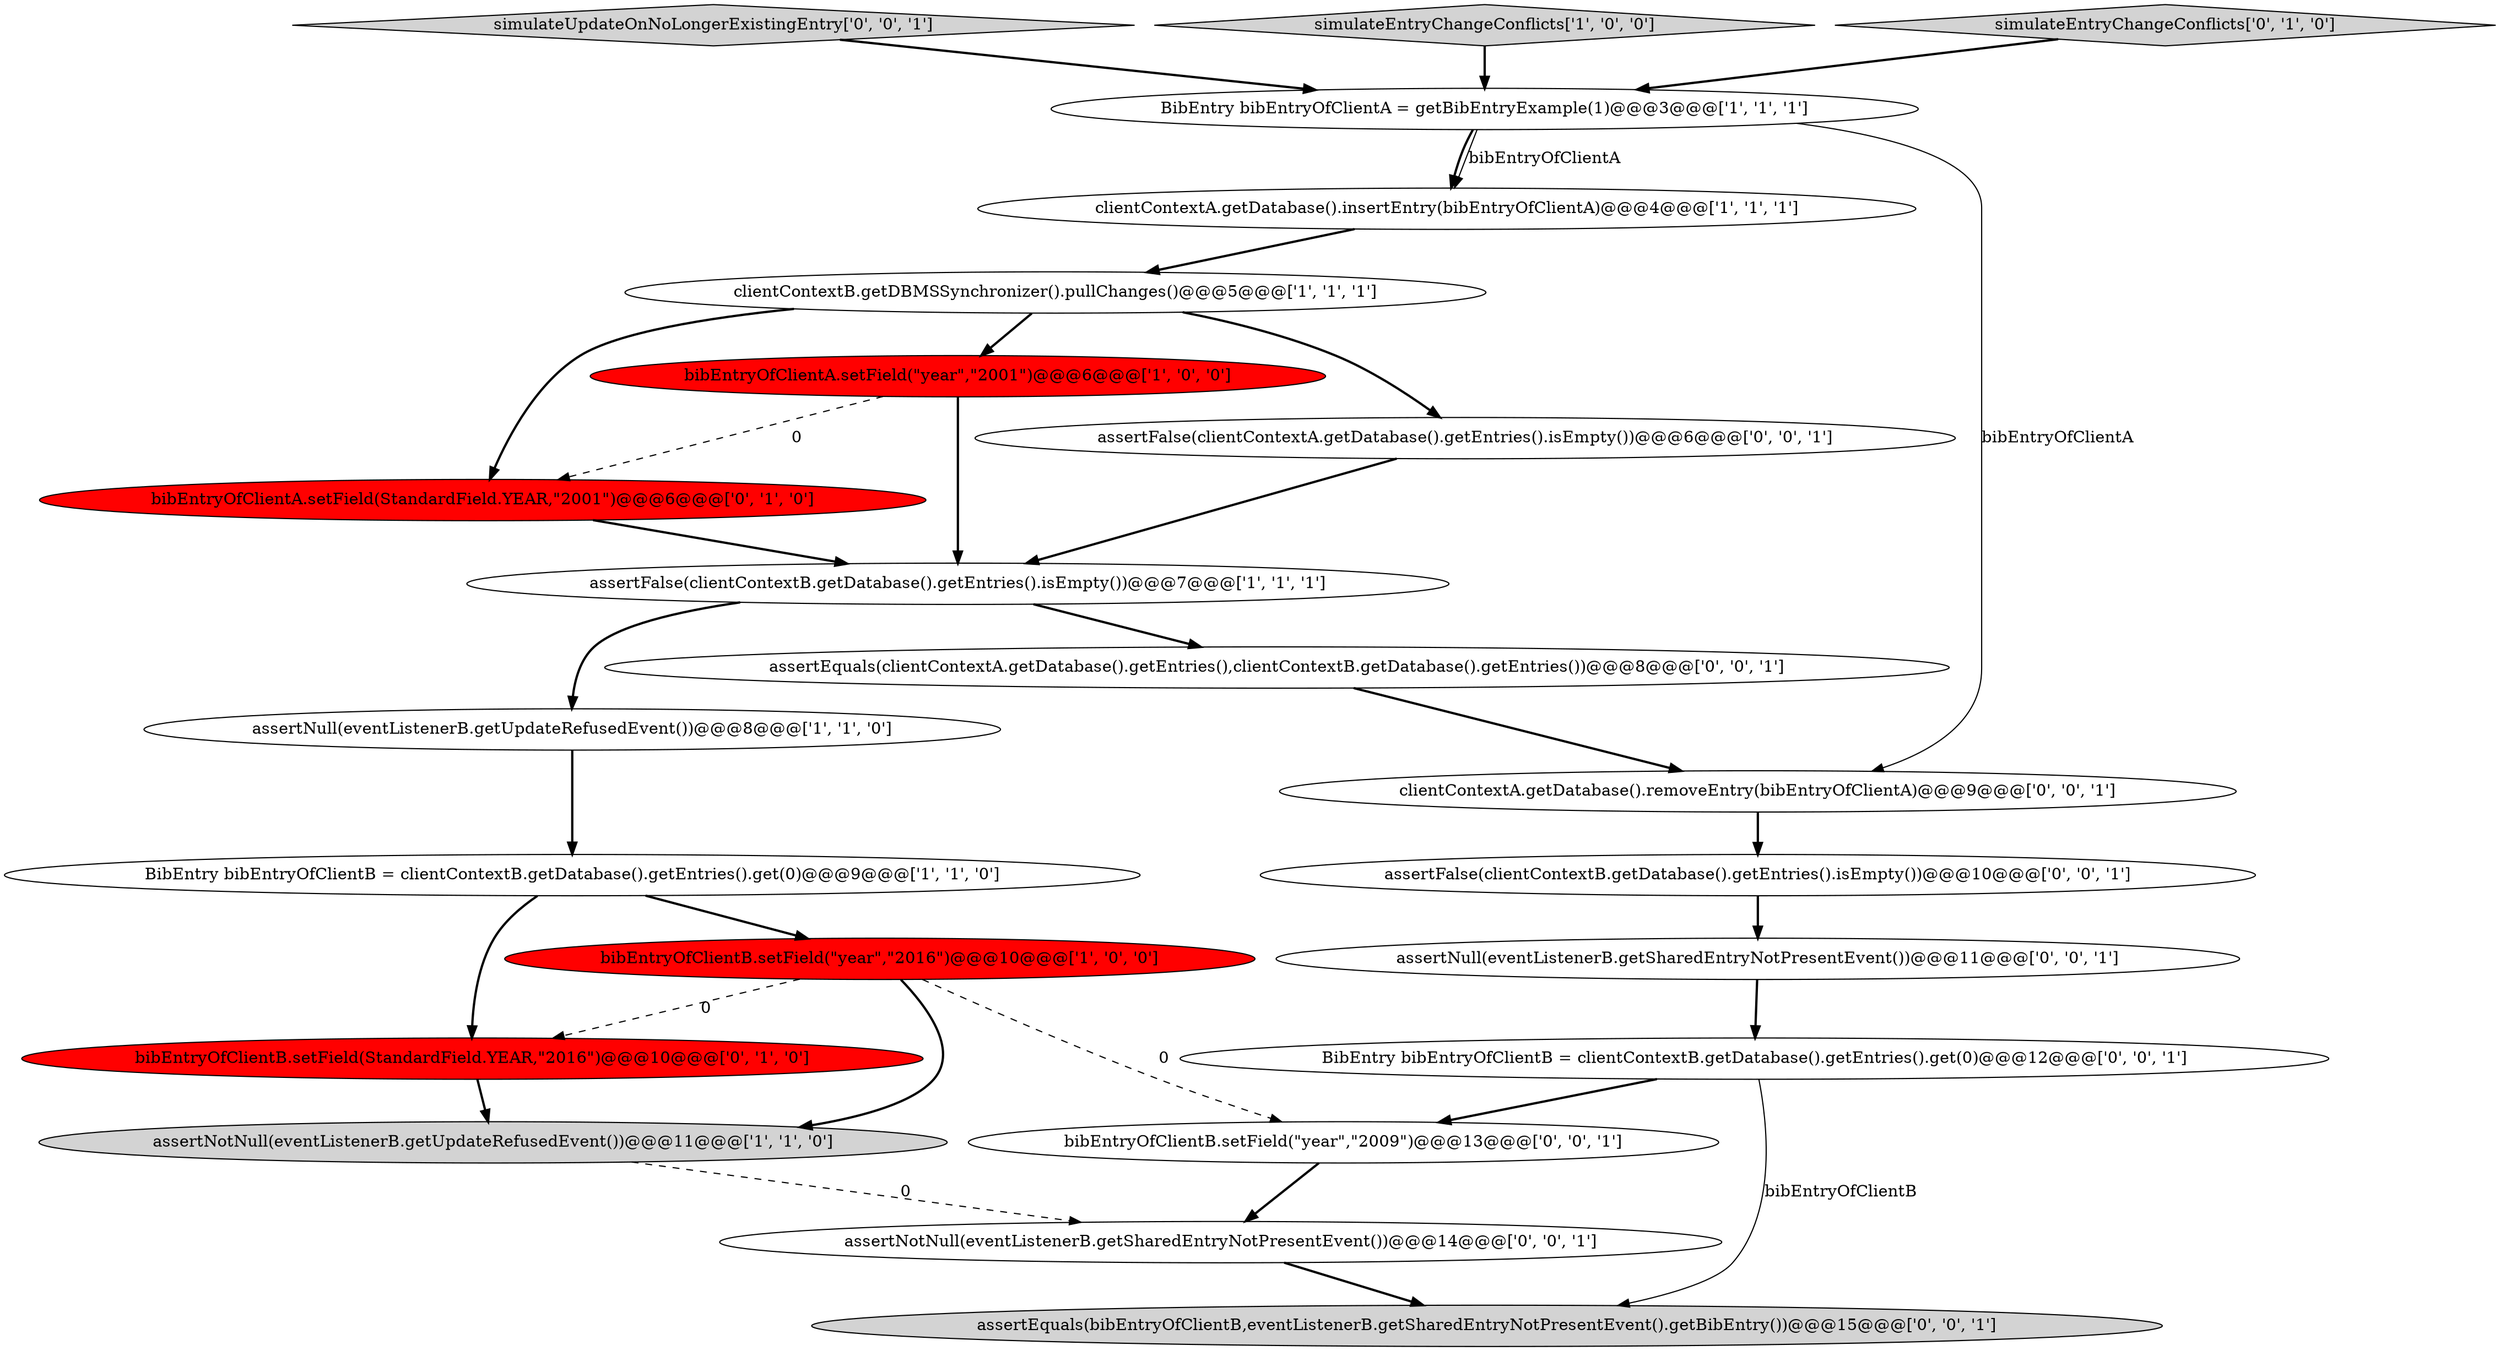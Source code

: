 digraph {
14 [style = filled, label = "BibEntry bibEntryOfClientB = clientContextB.getDatabase().getEntries().get(0)@@@12@@@['0', '0', '1']", fillcolor = white, shape = ellipse image = "AAA0AAABBB3BBB"];
3 [style = filled, label = "assertNull(eventListenerB.getUpdateRefusedEvent())@@@8@@@['1', '1', '0']", fillcolor = white, shape = ellipse image = "AAA0AAABBB1BBB"];
4 [style = filled, label = "assertNotNull(eventListenerB.getUpdateRefusedEvent())@@@11@@@['1', '1', '0']", fillcolor = lightgray, shape = ellipse image = "AAA0AAABBB1BBB"];
13 [style = filled, label = "simulateUpdateOnNoLongerExistingEntry['0', '0', '1']", fillcolor = lightgray, shape = diamond image = "AAA0AAABBB3BBB"];
18 [style = filled, label = "assertEquals(clientContextA.getDatabase().getEntries(),clientContextB.getDatabase().getEntries())@@@8@@@['0', '0', '1']", fillcolor = white, shape = ellipse image = "AAA0AAABBB3BBB"];
6 [style = filled, label = "clientContextA.getDatabase().insertEntry(bibEntryOfClientA)@@@4@@@['1', '1', '1']", fillcolor = white, shape = ellipse image = "AAA0AAABBB1BBB"];
5 [style = filled, label = "simulateEntryChangeConflicts['1', '0', '0']", fillcolor = lightgray, shape = diamond image = "AAA0AAABBB1BBB"];
19 [style = filled, label = "bibEntryOfClientB.setField(\"year\",\"2009\")@@@13@@@['0', '0', '1']", fillcolor = white, shape = ellipse image = "AAA0AAABBB3BBB"];
11 [style = filled, label = "simulateEntryChangeConflicts['0', '1', '0']", fillcolor = lightgray, shape = diamond image = "AAA0AAABBB2BBB"];
21 [style = filled, label = "assertFalse(clientContextB.getDatabase().getEntries().isEmpty())@@@10@@@['0', '0', '1']", fillcolor = white, shape = ellipse image = "AAA0AAABBB3BBB"];
12 [style = filled, label = "bibEntryOfClientB.setField(StandardField.YEAR,\"2016\")@@@10@@@['0', '1', '0']", fillcolor = red, shape = ellipse image = "AAA1AAABBB2BBB"];
20 [style = filled, label = "assertEquals(bibEntryOfClientB,eventListenerB.getSharedEntryNotPresentEvent().getBibEntry())@@@15@@@['0', '0', '1']", fillcolor = lightgray, shape = ellipse image = "AAA0AAABBB3BBB"];
9 [style = filled, label = "bibEntryOfClientA.setField(\"year\",\"2001\")@@@6@@@['1', '0', '0']", fillcolor = red, shape = ellipse image = "AAA1AAABBB1BBB"];
2 [style = filled, label = "BibEntry bibEntryOfClientB = clientContextB.getDatabase().getEntries().get(0)@@@9@@@['1', '1', '0']", fillcolor = white, shape = ellipse image = "AAA0AAABBB1BBB"];
16 [style = filled, label = "clientContextA.getDatabase().removeEntry(bibEntryOfClientA)@@@9@@@['0', '0', '1']", fillcolor = white, shape = ellipse image = "AAA0AAABBB3BBB"];
15 [style = filled, label = "assertNotNull(eventListenerB.getSharedEntryNotPresentEvent())@@@14@@@['0', '0', '1']", fillcolor = white, shape = ellipse image = "AAA0AAABBB3BBB"];
10 [style = filled, label = "bibEntryOfClientA.setField(StandardField.YEAR,\"2001\")@@@6@@@['0', '1', '0']", fillcolor = red, shape = ellipse image = "AAA1AAABBB2BBB"];
0 [style = filled, label = "bibEntryOfClientB.setField(\"year\",\"2016\")@@@10@@@['1', '0', '0']", fillcolor = red, shape = ellipse image = "AAA1AAABBB1BBB"];
17 [style = filled, label = "assertNull(eventListenerB.getSharedEntryNotPresentEvent())@@@11@@@['0', '0', '1']", fillcolor = white, shape = ellipse image = "AAA0AAABBB3BBB"];
22 [style = filled, label = "assertFalse(clientContextA.getDatabase().getEntries().isEmpty())@@@6@@@['0', '0', '1']", fillcolor = white, shape = ellipse image = "AAA0AAABBB3BBB"];
7 [style = filled, label = "clientContextB.getDBMSSynchronizer().pullChanges()@@@5@@@['1', '1', '1']", fillcolor = white, shape = ellipse image = "AAA0AAABBB1BBB"];
1 [style = filled, label = "assertFalse(clientContextB.getDatabase().getEntries().isEmpty())@@@7@@@['1', '1', '1']", fillcolor = white, shape = ellipse image = "AAA0AAABBB1BBB"];
8 [style = filled, label = "BibEntry bibEntryOfClientA = getBibEntryExample(1)@@@3@@@['1', '1', '1']", fillcolor = white, shape = ellipse image = "AAA0AAABBB1BBB"];
5->8 [style = bold, label=""];
9->10 [style = dashed, label="0"];
7->10 [style = bold, label=""];
0->19 [style = dashed, label="0"];
8->16 [style = solid, label="bibEntryOfClientA"];
1->3 [style = bold, label=""];
14->19 [style = bold, label=""];
1->18 [style = bold, label=""];
8->6 [style = bold, label=""];
0->12 [style = dashed, label="0"];
8->6 [style = solid, label="bibEntryOfClientA"];
2->12 [style = bold, label=""];
7->9 [style = bold, label=""];
7->22 [style = bold, label=""];
2->0 [style = bold, label=""];
3->2 [style = bold, label=""];
12->4 [style = bold, label=""];
0->4 [style = bold, label=""];
17->14 [style = bold, label=""];
16->21 [style = bold, label=""];
15->20 [style = bold, label=""];
4->15 [style = dashed, label="0"];
11->8 [style = bold, label=""];
22->1 [style = bold, label=""];
19->15 [style = bold, label=""];
6->7 [style = bold, label=""];
9->1 [style = bold, label=""];
10->1 [style = bold, label=""];
13->8 [style = bold, label=""];
21->17 [style = bold, label=""];
14->20 [style = solid, label="bibEntryOfClientB"];
18->16 [style = bold, label=""];
}

